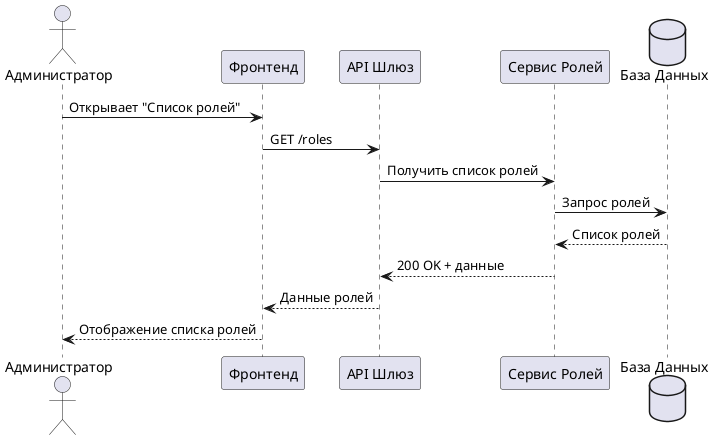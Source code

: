 @startuml ManageRoles
actor Администратор
participant "Фронтенд" as FE
participant "API Шлюз" as API
participant "Сервис Ролей" as RoleService
database "База Данных" as DB

Администратор -> FE: Открывает "Список ролей"
FE -> API: GET /roles
API -> RoleService: Получить список ролей
RoleService -> DB: Запрос ролей
DB --> RoleService: Список ролей
RoleService --> API: 200 OK + данные
API --> FE: Данные ролей
FE --> Администратор: Отображение списка ролей
@enduml